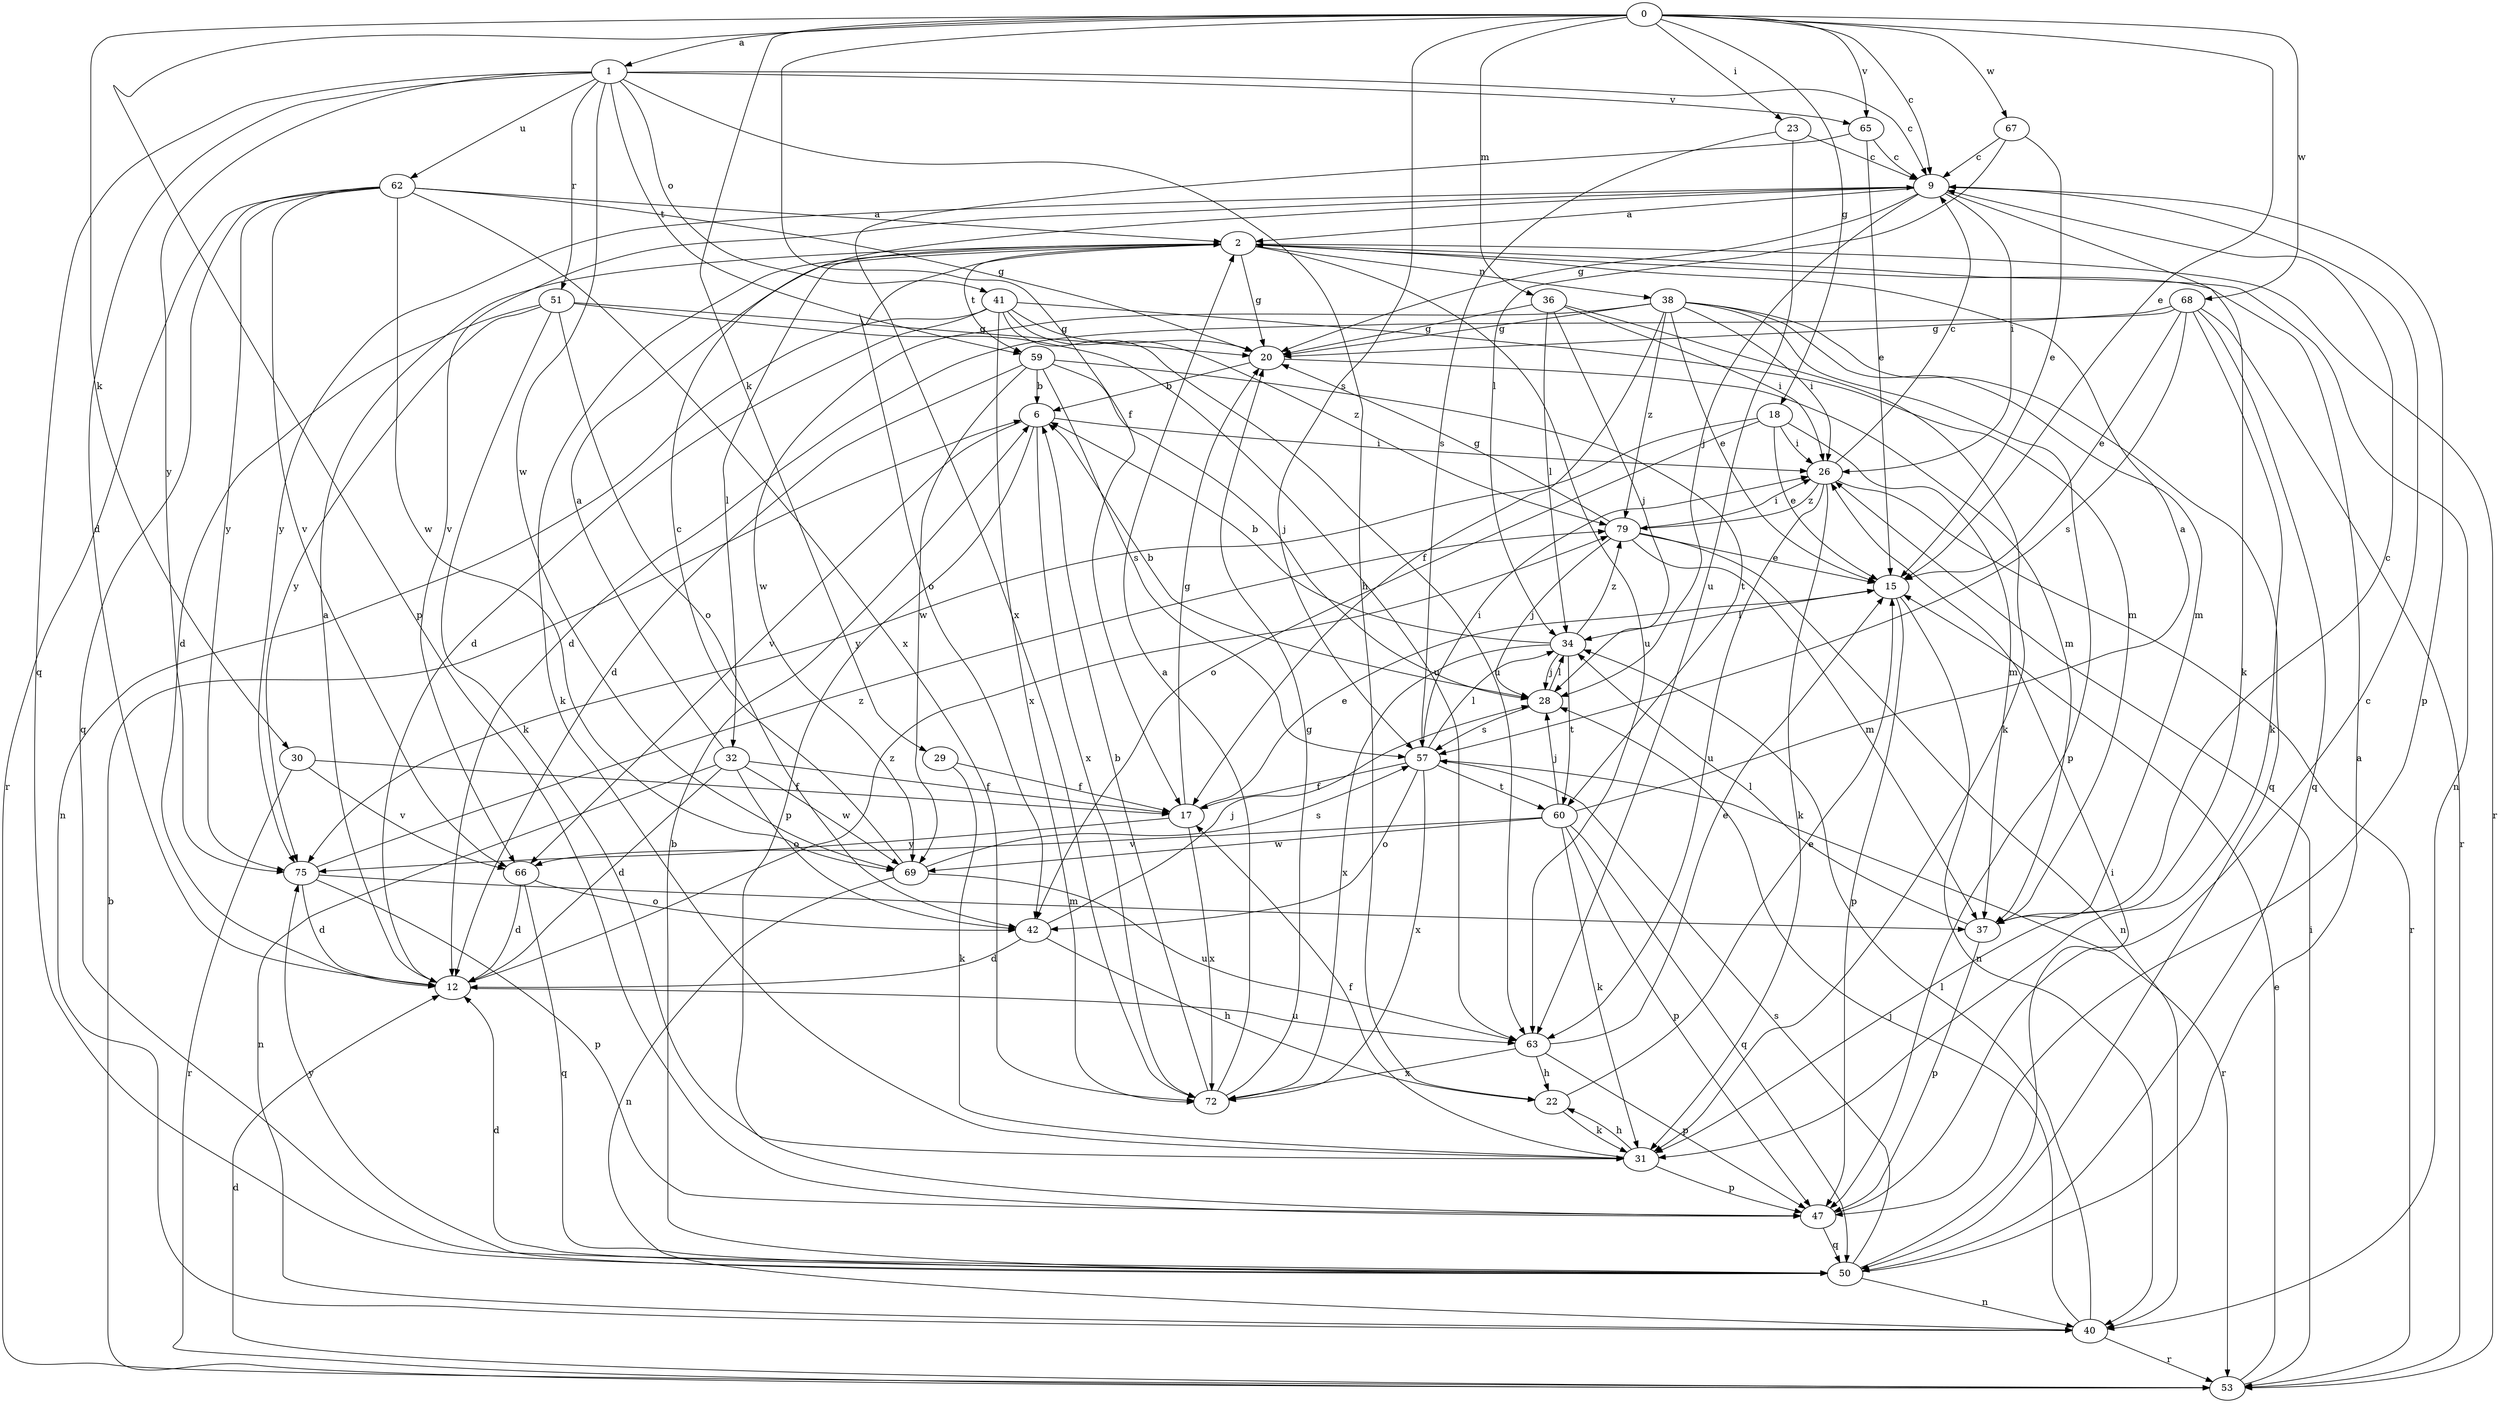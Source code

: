 strict digraph  {
0;
1;
2;
6;
9;
12;
15;
17;
18;
20;
22;
23;
26;
28;
29;
30;
31;
32;
34;
36;
37;
38;
40;
41;
42;
47;
50;
51;
53;
57;
59;
60;
62;
63;
65;
66;
67;
68;
69;
72;
75;
79;
0 -> 1  [label=a];
0 -> 9  [label=c];
0 -> 15  [label=e];
0 -> 17  [label=f];
0 -> 18  [label=g];
0 -> 23  [label=i];
0 -> 29  [label=k];
0 -> 30  [label=k];
0 -> 36  [label=m];
0 -> 47  [label=p];
0 -> 57  [label=s];
0 -> 65  [label=v];
0 -> 67  [label=w];
0 -> 68  [label=w];
1 -> 9  [label=c];
1 -> 12  [label=d];
1 -> 22  [label=h];
1 -> 41  [label=o];
1 -> 50  [label=q];
1 -> 51  [label=r];
1 -> 59  [label=t];
1 -> 62  [label=u];
1 -> 65  [label=v];
1 -> 69  [label=w];
1 -> 75  [label=y];
2 -> 20  [label=g];
2 -> 31  [label=k];
2 -> 32  [label=l];
2 -> 38  [label=n];
2 -> 40  [label=n];
2 -> 42  [label=o];
2 -> 53  [label=r];
2 -> 59  [label=t];
2 -> 63  [label=u];
6 -> 26  [label=i];
6 -> 47  [label=p];
6 -> 66  [label=v];
6 -> 72  [label=x];
9 -> 2  [label=a];
9 -> 20  [label=g];
9 -> 26  [label=i];
9 -> 28  [label=j];
9 -> 31  [label=k];
9 -> 47  [label=p];
9 -> 66  [label=v];
9 -> 75  [label=y];
12 -> 2  [label=a];
12 -> 63  [label=u];
12 -> 79  [label=z];
15 -> 34  [label=l];
15 -> 40  [label=n];
15 -> 47  [label=p];
17 -> 15  [label=e];
17 -> 20  [label=g];
17 -> 72  [label=x];
17 -> 75  [label=y];
18 -> 15  [label=e];
18 -> 26  [label=i];
18 -> 37  [label=m];
18 -> 42  [label=o];
18 -> 75  [label=y];
20 -> 6  [label=b];
20 -> 37  [label=m];
22 -> 15  [label=e];
22 -> 31  [label=k];
23 -> 9  [label=c];
23 -> 57  [label=s];
23 -> 63  [label=u];
26 -> 9  [label=c];
26 -> 31  [label=k];
26 -> 53  [label=r];
26 -> 63  [label=u];
26 -> 79  [label=z];
28 -> 6  [label=b];
28 -> 34  [label=l];
28 -> 57  [label=s];
29 -> 17  [label=f];
29 -> 31  [label=k];
30 -> 17  [label=f];
30 -> 53  [label=r];
30 -> 66  [label=v];
31 -> 17  [label=f];
31 -> 22  [label=h];
31 -> 47  [label=p];
32 -> 2  [label=a];
32 -> 12  [label=d];
32 -> 17  [label=f];
32 -> 40  [label=n];
32 -> 42  [label=o];
32 -> 69  [label=w];
34 -> 6  [label=b];
34 -> 28  [label=j];
34 -> 60  [label=t];
34 -> 72  [label=x];
34 -> 79  [label=z];
36 -> 20  [label=g];
36 -> 26  [label=i];
36 -> 28  [label=j];
36 -> 31  [label=k];
36 -> 34  [label=l];
37 -> 9  [label=c];
37 -> 34  [label=l];
37 -> 47  [label=p];
38 -> 15  [label=e];
38 -> 17  [label=f];
38 -> 20  [label=g];
38 -> 26  [label=i];
38 -> 37  [label=m];
38 -> 47  [label=p];
38 -> 50  [label=q];
38 -> 69  [label=w];
38 -> 79  [label=z];
40 -> 28  [label=j];
40 -> 34  [label=l];
40 -> 53  [label=r];
41 -> 12  [label=d];
41 -> 20  [label=g];
41 -> 37  [label=m];
41 -> 40  [label=n];
41 -> 63  [label=u];
41 -> 72  [label=x];
41 -> 79  [label=z];
42 -> 12  [label=d];
42 -> 22  [label=h];
42 -> 28  [label=j];
47 -> 9  [label=c];
47 -> 50  [label=q];
50 -> 2  [label=a];
50 -> 6  [label=b];
50 -> 12  [label=d];
50 -> 26  [label=i];
50 -> 40  [label=n];
50 -> 57  [label=s];
50 -> 75  [label=y];
51 -> 12  [label=d];
51 -> 20  [label=g];
51 -> 31  [label=k];
51 -> 42  [label=o];
51 -> 63  [label=u];
51 -> 75  [label=y];
53 -> 6  [label=b];
53 -> 12  [label=d];
53 -> 15  [label=e];
53 -> 26  [label=i];
57 -> 17  [label=f];
57 -> 26  [label=i];
57 -> 34  [label=l];
57 -> 42  [label=o];
57 -> 53  [label=r];
57 -> 60  [label=t];
57 -> 72  [label=x];
59 -> 6  [label=b];
59 -> 12  [label=d];
59 -> 28  [label=j];
59 -> 57  [label=s];
59 -> 60  [label=t];
59 -> 69  [label=w];
60 -> 2  [label=a];
60 -> 28  [label=j];
60 -> 31  [label=k];
60 -> 47  [label=p];
60 -> 50  [label=q];
60 -> 66  [label=v];
60 -> 69  [label=w];
62 -> 2  [label=a];
62 -> 20  [label=g];
62 -> 50  [label=q];
62 -> 53  [label=r];
62 -> 66  [label=v];
62 -> 69  [label=w];
62 -> 72  [label=x];
62 -> 75  [label=y];
63 -> 15  [label=e];
63 -> 22  [label=h];
63 -> 47  [label=p];
63 -> 72  [label=x];
65 -> 9  [label=c];
65 -> 15  [label=e];
65 -> 72  [label=x];
66 -> 12  [label=d];
66 -> 42  [label=o];
66 -> 50  [label=q];
67 -> 9  [label=c];
67 -> 15  [label=e];
67 -> 34  [label=l];
68 -> 12  [label=d];
68 -> 15  [label=e];
68 -> 20  [label=g];
68 -> 31  [label=k];
68 -> 50  [label=q];
68 -> 53  [label=r];
68 -> 57  [label=s];
69 -> 9  [label=c];
69 -> 40  [label=n];
69 -> 57  [label=s];
69 -> 63  [label=u];
72 -> 2  [label=a];
72 -> 6  [label=b];
72 -> 20  [label=g];
75 -> 12  [label=d];
75 -> 37  [label=m];
75 -> 47  [label=p];
75 -> 79  [label=z];
79 -> 15  [label=e];
79 -> 20  [label=g];
79 -> 26  [label=i];
79 -> 28  [label=j];
79 -> 37  [label=m];
79 -> 40  [label=n];
}
